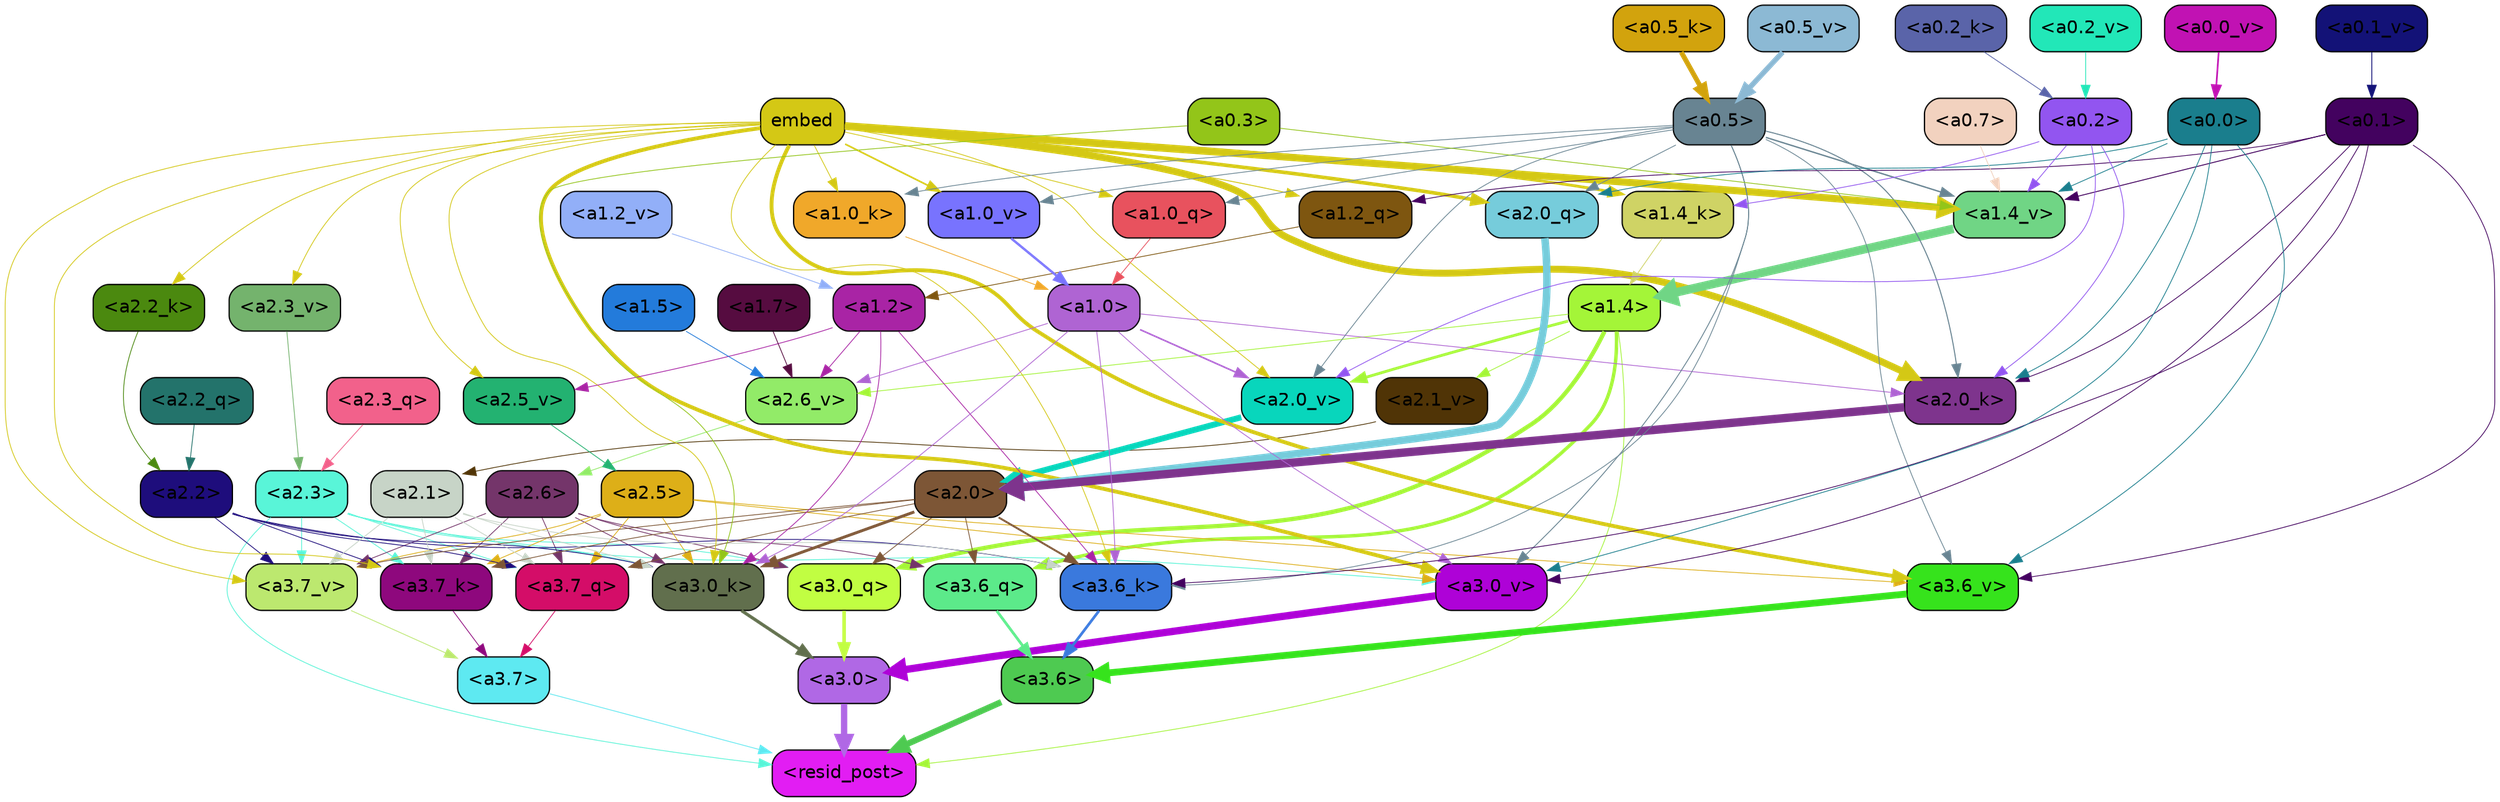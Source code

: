 strict digraph "" {
	graph [bgcolor=transparent,
		layout=dot,
		overlap=false,
		splines=true
	];
	"<a3.7>"	[color=black,
		fillcolor="#5ee9f1",
		fontname=Helvetica,
		shape=box,
		style="filled, rounded"];
	"<resid_post>"	[color=black,
		fillcolor="#e21df3",
		fontname=Helvetica,
		shape=box,
		style="filled, rounded"];
	"<a3.7>" -> "<resid_post>"	[color="#5ee9f1",
		penwidth=0.6];
	"<a3.6>"	[color=black,
		fillcolor="#4eca51",
		fontname=Helvetica,
		shape=box,
		style="filled, rounded"];
	"<a3.6>" -> "<resid_post>"	[color="#4eca51",
		penwidth=4.751612067222595];
	"<a3.0>"	[color=black,
		fillcolor="#b068e5",
		fontname=Helvetica,
		shape=box,
		style="filled, rounded"];
	"<a3.0>" -> "<resid_post>"	[color="#b068e5",
		penwidth=4.884142994880676];
	"<a2.3>"	[color=black,
		fillcolor="#59f5d8",
		fontname=Helvetica,
		shape=box,
		style="filled, rounded"];
	"<a2.3>" -> "<resid_post>"	[color="#59f5d8",
		penwidth=0.6];
	"<a3.7_q>"	[color=black,
		fillcolor="#d40d68",
		fontname=Helvetica,
		shape=box,
		style="filled, rounded"];
	"<a2.3>" -> "<a3.7_q>"	[color="#59f5d8",
		penwidth=0.6];
	"<a3.0_q>"	[color=black,
		fillcolor="#c1fe42",
		fontname=Helvetica,
		shape=box,
		style="filled, rounded"];
	"<a2.3>" -> "<a3.0_q>"	[color="#59f5d8",
		penwidth=0.6];
	"<a3.7_k>"	[color=black,
		fillcolor="#8e087d",
		fontname=Helvetica,
		shape=box,
		style="filled, rounded"];
	"<a2.3>" -> "<a3.7_k>"	[color="#59f5d8",
		penwidth=0.6];
	"<a3.0_k>"	[color=black,
		fillcolor="#616f4d",
		fontname=Helvetica,
		shape=box,
		style="filled, rounded"];
	"<a2.3>" -> "<a3.0_k>"	[color="#59f5d8",
		penwidth=0.6];
	"<a3.7_v>"	[color=black,
		fillcolor="#bce86f",
		fontname=Helvetica,
		shape=box,
		style="filled, rounded"];
	"<a2.3>" -> "<a3.7_v>"	[color="#59f5d8",
		penwidth=0.6];
	"<a3.0_v>"	[color=black,
		fillcolor="#ae02d7",
		fontname=Helvetica,
		shape=box,
		style="filled, rounded"];
	"<a2.3>" -> "<a3.0_v>"	[color="#59f5d8",
		penwidth=0.6];
	"<a1.4>"	[color=black,
		fillcolor="#a4f538",
		fontname=Helvetica,
		shape=box,
		style="filled, rounded"];
	"<a1.4>" -> "<resid_post>"	[color="#a4f538",
		penwidth=0.6];
	"<a3.6_q>"	[color=black,
		fillcolor="#5cea8a",
		fontname=Helvetica,
		shape=box,
		style="filled, rounded"];
	"<a1.4>" -> "<a3.6_q>"	[color="#a4f538",
		penwidth=2.6469622254371643];
	"<a1.4>" -> "<a3.0_q>"	[color="#a4f538",
		penwidth=3.3040847778320312];
	"<a2.6_v>"	[color=black,
		fillcolor="#92eb68",
		fontname=Helvetica,
		shape=box,
		style="filled, rounded"];
	"<a1.4>" -> "<a2.6_v>"	[color="#a4f538",
		penwidth=0.6];
	"<a2.1_v>"	[color=black,
		fillcolor="#503406",
		fontname=Helvetica,
		shape=box,
		style="filled, rounded"];
	"<a1.4>" -> "<a2.1_v>"	[color="#a4f538",
		penwidth=0.6];
	"<a2.0_v>"	[color=black,
		fillcolor="#08d6bc",
		fontname=Helvetica,
		shape=box,
		style="filled, rounded"];
	"<a1.4>" -> "<a2.0_v>"	[color="#a4f538",
		penwidth=2.1286070346832275];
	"<a3.7_q>" -> "<a3.7>"	[color="#d40d68",
		penwidth=0.6];
	"<a3.6_q>" -> "<a3.6>"	[color="#5cea8a",
		penwidth=2.091020345687866];
	"<a3.0_q>" -> "<a3.0>"	[color="#c1fe42",
		penwidth=2.7421876192092896];
	"<a3.7_k>" -> "<a3.7>"	[color="#8e087d",
		penwidth=0.6];
	"<a3.6_k>"	[color=black,
		fillcolor="#3a79dd",
		fontname=Helvetica,
		shape=box,
		style="filled, rounded"];
	"<a3.6_k>" -> "<a3.6>"	[color="#3a79dd",
		penwidth=2.048597991466522];
	"<a3.0_k>" -> "<a3.0>"	[color="#616f4d",
		penwidth=2.476402521133423];
	"<a3.7_v>" -> "<a3.7>"	[color="#bce86f",
		penwidth=0.6];
	"<a3.6_v>"	[color=black,
		fillcolor="#36e31c",
		fontname=Helvetica,
		shape=box,
		style="filled, rounded"];
	"<a3.6_v>" -> "<a3.6>"	[color="#36e31c",
		penwidth=5.2550448179244995];
	"<a3.0_v>" -> "<a3.0>"	[color="#ae02d7",
		penwidth=5.652270674705505];
	"<a2.6>"	[color=black,
		fillcolor="#74356a",
		fontname=Helvetica,
		shape=box,
		style="filled, rounded"];
	"<a2.6>" -> "<a3.7_q>"	[color="#74356a",
		penwidth=0.6];
	"<a2.6>" -> "<a3.6_q>"	[color="#74356a",
		penwidth=0.6];
	"<a2.6>" -> "<a3.0_q>"	[color="#74356a",
		penwidth=0.6];
	"<a2.6>" -> "<a3.7_k>"	[color="#74356a",
		penwidth=0.6];
	"<a2.6>" -> "<a3.0_k>"	[color="#74356a",
		penwidth=0.6];
	"<a2.6>" -> "<a3.7_v>"	[color="#74356a",
		penwidth=0.6];
	"<a2.5>"	[color=black,
		fillcolor="#ddaf18",
		fontname=Helvetica,
		shape=box,
		style="filled, rounded"];
	"<a2.5>" -> "<a3.7_q>"	[color="#ddaf18",
		penwidth=0.6];
	"<a2.5>" -> "<a3.7_k>"	[color="#ddaf18",
		penwidth=0.6];
	"<a2.5>" -> "<a3.0_k>"	[color="#ddaf18",
		penwidth=0.6];
	"<a2.5>" -> "<a3.7_v>"	[color="#ddaf18",
		penwidth=0.6];
	"<a2.5>" -> "<a3.6_v>"	[color="#ddaf18",
		penwidth=0.6];
	"<a2.5>" -> "<a3.0_v>"	[color="#ddaf18",
		penwidth=0.6];
	"<a2.2>"	[color=black,
		fillcolor="#1e0d7c",
		fontname=Helvetica,
		shape=box,
		style="filled, rounded"];
	"<a2.2>" -> "<a3.7_q>"	[color="#1e0d7c",
		penwidth=0.6];
	"<a2.2>" -> "<a3.7_k>"	[color="#1e0d7c",
		penwidth=0.6];
	"<a2.2>" -> "<a3.6_k>"	[color="#1e0d7c",
		penwidth=0.6];
	"<a2.2>" -> "<a3.0_k>"	[color="#1e0d7c",
		penwidth=0.6];
	"<a2.2>" -> "<a3.7_v>"	[color="#1e0d7c",
		penwidth=0.6];
	"<a2.1>"	[color=black,
		fillcolor="#c7d4c7",
		fontname=Helvetica,
		shape=box,
		style="filled, rounded"];
	"<a2.1>" -> "<a3.7_q>"	[color="#c7d4c7",
		penwidth=0.6];
	"<a2.1>" -> "<a3.7_k>"	[color="#c7d4c7",
		penwidth=0.6];
	"<a2.1>" -> "<a3.6_k>"	[color="#c7d4c7",
		penwidth=0.6];
	"<a2.1>" -> "<a3.0_k>"	[color="#c7d4c7",
		penwidth=0.6];
	"<a2.1>" -> "<a3.7_v>"	[color="#c7d4c7",
		penwidth=0.6];
	"<a2.0>"	[color=black,
		fillcolor="#7d5636",
		fontname=Helvetica,
		shape=box,
		style="filled, rounded"];
	"<a2.0>" -> "<a3.7_q>"	[color="#7d5636",
		penwidth=0.6];
	"<a2.0>" -> "<a3.6_q>"	[color="#7d5636",
		penwidth=0.6];
	"<a2.0>" -> "<a3.0_q>"	[color="#7d5636",
		penwidth=0.6];
	"<a2.0>" -> "<a3.7_k>"	[color="#7d5636",
		penwidth=0.6];
	"<a2.0>" -> "<a3.6_k>"	[color="#7d5636",
		penwidth=1.4757367372512817];
	"<a2.0>" -> "<a3.0_k>"	[color="#7d5636",
		penwidth=2.2137351036071777];
	"<a2.0>" -> "<a3.7_v>"	[color="#7d5636",
		penwidth=0.6];
	embed	[color=black,
		fillcolor="#d4c815",
		fontname=Helvetica,
		shape=box,
		style="filled, rounded"];
	embed -> "<a3.7_k>"	[color="#d4c815",
		penwidth=0.6];
	embed -> "<a3.6_k>"	[color="#d4c815",
		penwidth=0.6];
	embed -> "<a3.0_k>"	[color="#d4c815",
		penwidth=0.6];
	embed -> "<a3.7_v>"	[color="#d4c815",
		penwidth=0.6];
	embed -> "<a3.6_v>"	[color="#d4c815",
		penwidth=2.9582033157348633];
	embed -> "<a3.0_v>"	[color="#d4c815",
		penwidth=2.972973108291626];
	"<a2.0_q>"	[color=black,
		fillcolor="#76ccdb",
		fontname=Helvetica,
		shape=box,
		style="filled, rounded"];
	embed -> "<a2.0_q>"	[color="#d4c815",
		penwidth=2.7699792869389057];
	"<a2.2_k>"	[color=black,
		fillcolor="#4b890f",
		fontname=Helvetica,
		shape=box,
		style="filled, rounded"];
	embed -> "<a2.2_k>"	[color="#d4c815",
		penwidth=0.6];
	"<a2.0_k>"	[color=black,
		fillcolor="#7e348d",
		fontname=Helvetica,
		shape=box,
		style="filled, rounded"];
	embed -> "<a2.0_k>"	[color="#d4c815",
		penwidth=5.362775564193726];
	"<a2.5_v>"	[color=black,
		fillcolor="#23b271",
		fontname=Helvetica,
		shape=box,
		style="filled, rounded"];
	embed -> "<a2.5_v>"	[color="#d4c815",
		penwidth=0.6];
	"<a2.3_v>"	[color=black,
		fillcolor="#74b36d",
		fontname=Helvetica,
		shape=box,
		style="filled, rounded"];
	embed -> "<a2.3_v>"	[color="#d4c815",
		penwidth=0.6];
	embed -> "<a2.0_v>"	[color="#d4c815",
		penwidth=0.6];
	"<a1.2_q>"	[color=black,
		fillcolor="#7e5610",
		fontname=Helvetica,
		shape=box,
		style="filled, rounded"];
	embed -> "<a1.2_q>"	[color="#d4c815",
		penwidth=0.7193574905395508];
	"<a1.0_q>"	[color=black,
		fillcolor="#e8525e",
		fontname=Helvetica,
		shape=box,
		style="filled, rounded"];
	embed -> "<a1.0_q>"	[color="#d4c815",
		penwidth=0.6];
	"<a1.4_k>"	[color=black,
		fillcolor="#cfd365",
		fontname=Helvetica,
		shape=box,
		style="filled, rounded"];
	embed -> "<a1.4_k>"	[color="#d4c815",
		penwidth=2.147887945175171];
	"<a1.0_k>"	[color=black,
		fillcolor="#f0a82a",
		fontname=Helvetica,
		shape=box,
		style="filled, rounded"];
	embed -> "<a1.0_k>"	[color="#d4c815",
		penwidth=0.6];
	"<a1.4_v>"	[color=black,
		fillcolor="#70d585",
		fontname=Helvetica,
		shape=box,
		style="filled, rounded"];
	embed -> "<a1.4_v>"	[color="#d4c815",
		penwidth=5.545122385025024];
	"<a1.0_v>"	[color=black,
		fillcolor="#7873fe",
		fontname=Helvetica,
		shape=box,
		style="filled, rounded"];
	embed -> "<a1.0_v>"	[color="#d4c815",
		penwidth=1.26444411277771];
	"<a1.2>"	[color=black,
		fillcolor="#a924a5",
		fontname=Helvetica,
		shape=box,
		style="filled, rounded"];
	"<a1.2>" -> "<a3.6_k>"	[color="#a924a5",
		penwidth=0.6];
	"<a1.2>" -> "<a3.0_k>"	[color="#a924a5",
		penwidth=0.6];
	"<a1.2>" -> "<a2.6_v>"	[color="#a924a5",
		penwidth=0.6];
	"<a1.2>" -> "<a2.5_v>"	[color="#a924a5",
		penwidth=0.6];
	"<a1.0>"	[color=black,
		fillcolor="#af64d3",
		fontname=Helvetica,
		shape=box,
		style="filled, rounded"];
	"<a1.0>" -> "<a3.6_k>"	[color="#af64d3",
		penwidth=0.6];
	"<a1.0>" -> "<a3.0_k>"	[color="#af64d3",
		penwidth=0.6];
	"<a1.0>" -> "<a3.0_v>"	[color="#af64d3",
		penwidth=0.6];
	"<a1.0>" -> "<a2.0_k>"	[color="#af64d3",
		penwidth=0.6];
	"<a1.0>" -> "<a2.6_v>"	[color="#af64d3",
		penwidth=0.6];
	"<a1.0>" -> "<a2.0_v>"	[color="#af64d3",
		penwidth=1.2240618467330933];
	"<a0.5>"	[color=black,
		fillcolor="#688492",
		fontname=Helvetica,
		shape=box,
		style="filled, rounded"];
	"<a0.5>" -> "<a3.6_k>"	[color="#688492",
		penwidth=0.6];
	"<a0.5>" -> "<a3.6_v>"	[color="#688492",
		penwidth=0.6];
	"<a0.5>" -> "<a3.0_v>"	[color="#688492",
		penwidth=0.6790935099124908];
	"<a0.5>" -> "<a2.0_q>"	[color="#688492",
		penwidth=0.6];
	"<a0.5>" -> "<a2.0_k>"	[color="#688492",
		penwidth=0.7897988557815552];
	"<a0.5>" -> "<a2.0_v>"	[color="#688492",
		penwidth=0.6];
	"<a0.5>" -> "<a1.0_q>"	[color="#688492",
		penwidth=0.6];
	"<a0.5>" -> "<a1.0_k>"	[color="#688492",
		penwidth=0.6];
	"<a0.5>" -> "<a1.4_v>"	[color="#688492",
		penwidth=1.0479987859725952];
	"<a0.5>" -> "<a1.0_v>"	[color="#688492",
		penwidth=0.6];
	"<a0.1>"	[color=black,
		fillcolor="#43025f",
		fontname=Helvetica,
		shape=box,
		style="filled, rounded"];
	"<a0.1>" -> "<a3.6_k>"	[color="#43025f",
		penwidth=0.6];
	"<a0.1>" -> "<a3.6_v>"	[color="#43025f",
		penwidth=0.6];
	"<a0.1>" -> "<a3.0_v>"	[color="#43025f",
		penwidth=0.6];
	"<a0.1>" -> "<a2.0_k>"	[color="#43025f",
		penwidth=0.6];
	"<a0.1>" -> "<a1.2_q>"	[color="#43025f",
		penwidth=0.6];
	"<a0.1>" -> "<a1.4_v>"	[color="#43025f",
		penwidth=0.7031502723693848];
	"<a0.3>"	[color=black,
		fillcolor="#93c519",
		fontname=Helvetica,
		shape=box,
		style="filled, rounded"];
	"<a0.3>" -> "<a3.0_k>"	[color="#93c519",
		penwidth=0.6];
	"<a0.3>" -> "<a1.4_v>"	[color="#93c519",
		penwidth=0.6];
	"<a0.0>"	[color=black,
		fillcolor="#1a7e8d",
		fontname=Helvetica,
		shape=box,
		style="filled, rounded"];
	"<a0.0>" -> "<a3.6_v>"	[color="#1a7e8d",
		penwidth=0.6];
	"<a0.0>" -> "<a3.0_v>"	[color="#1a7e8d",
		penwidth=0.6];
	"<a0.0>" -> "<a2.0_q>"	[color="#1a7e8d",
		penwidth=0.6];
	"<a0.0>" -> "<a2.0_k>"	[color="#1a7e8d",
		penwidth=0.6];
	"<a0.0>" -> "<a1.4_v>"	[color="#1a7e8d",
		penwidth=0.6];
	"<a2.3_q>"	[color=black,
		fillcolor="#f2618b",
		fontname=Helvetica,
		shape=box,
		style="filled, rounded"];
	"<a2.3_q>" -> "<a2.3>"	[color="#f2618b",
		penwidth=0.6];
	"<a2.2_q>"	[color=black,
		fillcolor="#23736b",
		fontname=Helvetica,
		shape=box,
		style="filled, rounded"];
	"<a2.2_q>" -> "<a2.2>"	[color="#23736b",
		penwidth=0.6];
	"<a2.0_q>" -> "<a2.0>"	[color="#76ccdb",
		penwidth=5.819834470748901];
	"<a2.2_k>" -> "<a2.2>"	[color="#4b890f",
		penwidth=0.6];
	"<a2.0_k>" -> "<a2.0>"	[color="#7e348d",
		penwidth=6.470837593078613];
	"<a2.6_v>" -> "<a2.6>"	[color="#92eb68",
		penwidth=0.6];
	"<a2.5_v>" -> "<a2.5>"	[color="#23b271",
		penwidth=0.6];
	"<a2.3_v>" -> "<a2.3>"	[color="#74b36d",
		penwidth=0.6];
	"<a2.1_v>" -> "<a2.1>"	[color="#503406",
		penwidth=0.6];
	"<a2.0_v>" -> "<a2.0>"	[color="#08d6bc",
		penwidth=4.5950857400894165];
	"<a0.2>"	[color=black,
		fillcolor="#9255f0",
		fontname=Helvetica,
		shape=box,
		style="filled, rounded"];
	"<a0.2>" -> "<a2.0_k>"	[color="#9255f0",
		penwidth=0.6];
	"<a0.2>" -> "<a2.0_v>"	[color="#9255f0",
		penwidth=0.6];
	"<a0.2>" -> "<a1.4_k>"	[color="#9255f0",
		penwidth=0.6];
	"<a0.2>" -> "<a1.4_v>"	[color="#9255f0",
		penwidth=0.6];
	"<a1.7>"	[color=black,
		fillcolor="#560c40",
		fontname=Helvetica,
		shape=box,
		style="filled, rounded"];
	"<a1.7>" -> "<a2.6_v>"	[color="#560c40",
		penwidth=0.6];
	"<a1.5>"	[color=black,
		fillcolor="#237bdb",
		fontname=Helvetica,
		shape=box,
		style="filled, rounded"];
	"<a1.5>" -> "<a2.6_v>"	[color="#237bdb",
		penwidth=0.6];
	"<a1.2_q>" -> "<a1.2>"	[color="#7e5610",
		penwidth=0.6];
	"<a1.0_q>" -> "<a1.0>"	[color="#e8525e",
		penwidth=0.6];
	"<a1.4_k>" -> "<a1.4>"	[color="#cfd365",
		penwidth=0.6];
	"<a1.0_k>" -> "<a1.0>"	[color="#f0a82a",
		penwidth=0.6];
	"<a1.4_v>" -> "<a1.4>"	[color="#70d585",
		penwidth=6.635385513305664];
	"<a1.2_v>"	[color=black,
		fillcolor="#92aff8",
		fontname=Helvetica,
		shape=box,
		style="filled, rounded"];
	"<a1.2_v>" -> "<a1.2>"	[color="#92aff8",
		penwidth=0.6];
	"<a1.0_v>" -> "<a1.0>"	[color="#7873fe",
		penwidth=1.807669460773468];
	"<a0.7>"	[color=black,
		fillcolor="#f2d2bf",
		fontname=Helvetica,
		shape=box,
		style="filled, rounded"];
	"<a0.7>" -> "<a1.4_v>"	[color="#f2d2bf",
		penwidth=0.6];
	"<a0.5_k>"	[color=black,
		fillcolor="#d2a30d",
		fontname=Helvetica,
		shape=box,
		style="filled, rounded"];
	"<a0.5_k>" -> "<a0.5>"	[color="#d2a30d",
		penwidth=3.780391812324524];
	"<a0.2_k>"	[color=black,
		fillcolor="#5a64a9",
		fontname=Helvetica,
		shape=box,
		style="filled, rounded"];
	"<a0.2_k>" -> "<a0.2>"	[color="#5a64a9",
		penwidth=0.6];
	"<a0.5_v>"	[color=black,
		fillcolor="#8cb9d4",
		fontname=Helvetica,
		shape=box,
		style="filled, rounded"];
	"<a0.5_v>" -> "<a0.5>"	[color="#8cb9d4",
		penwidth=4.0294036865234375];
	"<a0.2_v>"	[color=black,
		fillcolor="#22e7b8",
		fontname=Helvetica,
		shape=box,
		style="filled, rounded"];
	"<a0.2_v>" -> "<a0.2>"	[color="#22e7b8",
		penwidth=0.6];
	"<a0.1_v>"	[color=black,
		fillcolor="#131277",
		fontname=Helvetica,
		shape=box,
		style="filled, rounded"];
	"<a0.1_v>" -> "<a0.1>"	[color="#131277",
		penwidth=0.6631441116333008];
	"<a0.0_v>"	[color=black,
		fillcolor="#c112b3",
		fontname=Helvetica,
		shape=box,
		style="filled, rounded"];
	"<a0.0_v>" -> "<a0.0>"	[color="#c112b3",
		penwidth=1.2803640365600586];
}

